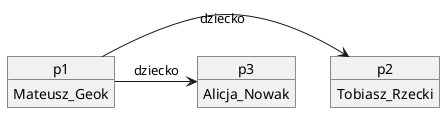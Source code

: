 @startuml
object p1{
Mateusz_Geok
}
object p2{
Tobiasz_Rzecki
}

p1 -> p2 : dziecko
object p3{
Alicja_Nowak
}

p1 -> p3 : dziecko

@enduml